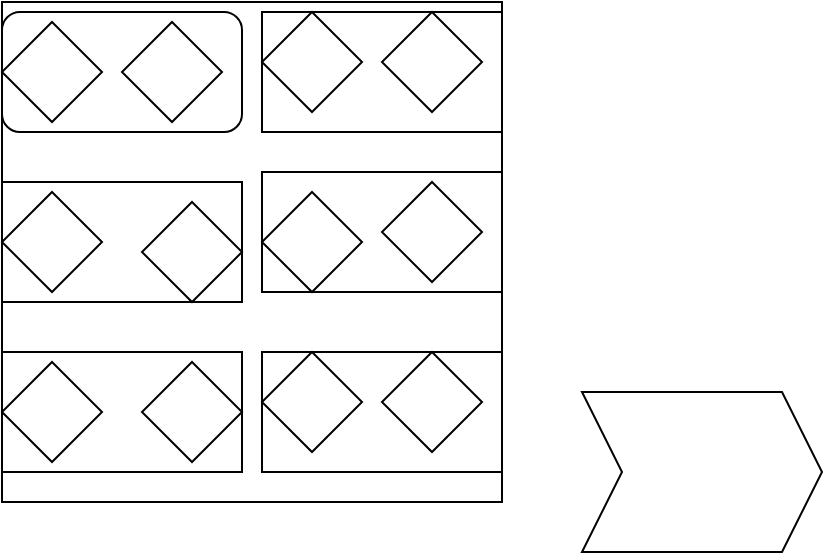 <mxfile>
    <diagram id="7MFBg4RwZc-_fx3xFr9S" name="Page-1">
        <mxGraphModel dx="844" dy="354" grid="1" gridSize="10" guides="1" tooltips="1" connect="1" arrows="1" fold="1" page="1" pageScale="1" pageWidth="1100" pageHeight="850" math="0" shadow="0">
            <root>
                <mxCell id="0"/>
                <mxCell id="1" parent="0"/>
                <mxCell id="2" value="" style="whiteSpace=wrap;html=1;aspect=fixed;" parent="1" vertex="1">
                    <mxGeometry x="110" y="25" width="250" height="250" as="geometry"/>
                </mxCell>
                <mxCell id="3" value="" style="rounded=1;whiteSpace=wrap;html=1;" parent="1" vertex="1">
                    <mxGeometry x="110" y="30" width="120" height="60" as="geometry"/>
                </mxCell>
                <mxCell id="4" value="" style="rounded=0;whiteSpace=wrap;html=1;" parent="1" vertex="1">
                    <mxGeometry x="240" y="30" width="120" height="60" as="geometry"/>
                </mxCell>
                <mxCell id="5" value="" style="rounded=0;whiteSpace=wrap;html=1;" parent="1" vertex="1">
                    <mxGeometry x="110" y="115" width="120" height="60" as="geometry"/>
                </mxCell>
                <mxCell id="6" value="" style="rounded=0;whiteSpace=wrap;html=1;" parent="1" vertex="1">
                    <mxGeometry x="240" y="110" width="120" height="60" as="geometry"/>
                </mxCell>
                <mxCell id="7" value="" style="rounded=0;whiteSpace=wrap;html=1;" parent="1" vertex="1">
                    <mxGeometry x="110" y="200" width="120" height="60" as="geometry"/>
                </mxCell>
                <mxCell id="8" value="" style="rounded=0;whiteSpace=wrap;html=1;" parent="1" vertex="1">
                    <mxGeometry x="240" y="200" width="120" height="60" as="geometry"/>
                </mxCell>
                <mxCell id="9" value="" style="rhombus;whiteSpace=wrap;html=1;" parent="1" vertex="1">
                    <mxGeometry x="110" y="35" width="50" height="50" as="geometry"/>
                </mxCell>
                <mxCell id="10" value="" style="rhombus;whiteSpace=wrap;html=1;" parent="1" vertex="1">
                    <mxGeometry x="170" y="35" width="50" height="50" as="geometry"/>
                </mxCell>
                <mxCell id="11" value="" style="rhombus;whiteSpace=wrap;html=1;" parent="1" vertex="1">
                    <mxGeometry x="240" y="30" width="50" height="50" as="geometry"/>
                </mxCell>
                <mxCell id="12" value="" style="rhombus;whiteSpace=wrap;html=1;" parent="1" vertex="1">
                    <mxGeometry x="300" y="115" width="50" height="50" as="geometry"/>
                </mxCell>
                <mxCell id="13" value="" style="rhombus;whiteSpace=wrap;html=1;" parent="1" vertex="1">
                    <mxGeometry x="240" y="120" width="50" height="50" as="geometry"/>
                </mxCell>
                <mxCell id="14" value="" style="rhombus;whiteSpace=wrap;html=1;" parent="1" vertex="1">
                    <mxGeometry x="180" y="125" width="50" height="50" as="geometry"/>
                </mxCell>
                <mxCell id="15" value="" style="rhombus;whiteSpace=wrap;html=1;" parent="1" vertex="1">
                    <mxGeometry x="110" y="120" width="50" height="50" as="geometry"/>
                </mxCell>
                <mxCell id="16" value="" style="rhombus;whiteSpace=wrap;html=1;" parent="1" vertex="1">
                    <mxGeometry x="300" y="30" width="50" height="50" as="geometry"/>
                </mxCell>
                <mxCell id="17" value="" style="rhombus;whiteSpace=wrap;html=1;" parent="1" vertex="1">
                    <mxGeometry x="300" y="200" width="50" height="50" as="geometry"/>
                </mxCell>
                <mxCell id="18" value="" style="rhombus;whiteSpace=wrap;html=1;" parent="1" vertex="1">
                    <mxGeometry x="240" y="200" width="50" height="50" as="geometry"/>
                </mxCell>
                <mxCell id="19" value="" style="rhombus;whiteSpace=wrap;html=1;" parent="1" vertex="1">
                    <mxGeometry x="180" y="205" width="50" height="50" as="geometry"/>
                </mxCell>
                <mxCell id="20" value="" style="rhombus;whiteSpace=wrap;html=1;" parent="1" vertex="1">
                    <mxGeometry x="110" y="205" width="50" height="50" as="geometry"/>
                </mxCell>
                <mxCell id="22" value="" style="shape=step;perimeter=stepPerimeter;whiteSpace=wrap;html=1;fixedSize=1;" parent="1" vertex="1">
                    <mxGeometry x="400" y="220" width="120" height="80" as="geometry"/>
                </mxCell>
            </root>
        </mxGraphModel>
    </diagram>
    <diagram id="K8_ST8wuEfcmDDu_kg1_" name="Page-2">
        <mxGraphModel dx="1298" dy="545" grid="1" gridSize="10" guides="1" tooltips="1" connect="1" arrows="1" fold="1" page="1" pageScale="1" pageWidth="1100" pageHeight="850" math="0" shadow="0">
            <root>
                <mxCell id="0"/>
                <mxCell id="1" parent="0"/>
                <mxCell id="Jx8IvY4E2qixElgRUIaF-4" value="" style="edgeStyle=none;html=1;" edge="1" parent="1" source="Jx8IvY4E2qixElgRUIaF-1" target="Jx8IvY4E2qixElgRUIaF-3">
                    <mxGeometry relative="1" as="geometry"/>
                </mxCell>
                <mxCell id="Jx8IvY4E2qixElgRUIaF-1" value="" style="shape=datastore;whiteSpace=wrap;html=1;" vertex="1" parent="1">
                    <mxGeometry x="40" y="240" width="60" height="60" as="geometry"/>
                </mxCell>
                <mxCell id="Jx8IvY4E2qixElgRUIaF-6" value="" style="edgeStyle=none;html=1;" edge="1" parent="1" source="Jx8IvY4E2qixElgRUIaF-3" target="Jx8IvY4E2qixElgRUIaF-5">
                    <mxGeometry relative="1" as="geometry"/>
                </mxCell>
                <mxCell id="Jx8IvY4E2qixElgRUIaF-3" value="Users" style="whiteSpace=wrap;html=1;" vertex="1" parent="1">
                    <mxGeometry x="150" y="180" width="70" height="40" as="geometry"/>
                </mxCell>
                <mxCell id="Jx8IvY4E2qixElgRUIaF-9" value="" style="edgeStyle=none;html=1;" edge="1" parent="1" source="Jx8IvY4E2qixElgRUIaF-5" target="Jx8IvY4E2qixElgRUIaF-8">
                    <mxGeometry relative="1" as="geometry"/>
                </mxCell>
                <mxCell id="Jx8IvY4E2qixElgRUIaF-11" value="" style="edgeStyle=none;html=1;" edge="1" parent="1" source="Jx8IvY4E2qixElgRUIaF-5" target="Jx8IvY4E2qixElgRUIaF-10">
                    <mxGeometry relative="1" as="geometry"/>
                </mxCell>
                <mxCell id="Jx8IvY4E2qixElgRUIaF-5" value="Email" style="whiteSpace=wrap;html=1;" vertex="1" parent="1">
                    <mxGeometry x="280" y="120" width="75" height="40" as="geometry"/>
                </mxCell>
                <mxCell id="Jx8IvY4E2qixElgRUIaF-8" value="Credentials" style="whiteSpace=wrap;html=1;" vertex="1" parent="1">
                    <mxGeometry x="440" y="20" width="80" height="40" as="geometry"/>
                </mxCell>
                <mxCell id="Jx8IvY4E2qixElgRUIaF-14" value="" style="edgeStyle=none;html=1;" edge="1" parent="1" source="Jx8IvY4E2qixElgRUIaF-10" target="Jx8IvY4E2qixElgRUIaF-13">
                    <mxGeometry relative="1" as="geometry"/>
                </mxCell>
                <mxCell id="Jx8IvY4E2qixElgRUIaF-10" value="Projects" style="whiteSpace=wrap;html=1;" vertex="1" parent="1">
                    <mxGeometry x="440" y="140" width="90" height="50" as="geometry"/>
                </mxCell>
                <mxCell id="Jx8IvY4E2qixElgRUIaF-16" value="" style="edgeStyle=none;html=1;" edge="1" parent="1" source="Jx8IvY4E2qixElgRUIaF-13" target="Jx8IvY4E2qixElgRUIaF-15">
                    <mxGeometry relative="1" as="geometry"/>
                </mxCell>
                <mxCell id="Jx8IvY4E2qixElgRUIaF-13" value="Name" style="whiteSpace=wrap;html=1;" vertex="1" parent="1">
                    <mxGeometry x="595" y="160" width="85" height="40" as="geometry"/>
                </mxCell>
                <mxCell id="Jx8IvY4E2qixElgRUIaF-15" value="Details" style="whiteSpace=wrap;html=1;" vertex="1" parent="1">
                    <mxGeometry x="742.5" y="180" width="87.5" height="50" as="geometry"/>
                </mxCell>
                <mxCell id="Jx8IvY4E2qixElgRUIaF-17" value="" style="edgeStyle=none;html=1;" edge="1" parent="1" source="Jx8IvY4E2qixElgRUIaF-18" target="Jx8IvY4E2qixElgRUIaF-20">
                    <mxGeometry relative="1" as="geometry"/>
                </mxCell>
                <mxCell id="Jx8IvY4E2qixElgRUIaF-18" value="" style="shape=datastore;whiteSpace=wrap;html=1;" vertex="1" parent="1">
                    <mxGeometry x="40" y="645" width="60" height="60" as="geometry"/>
                </mxCell>
                <mxCell id="Jx8IvY4E2qixElgRUIaF-19" value="" style="edgeStyle=none;html=1;" edge="1" parent="1" source="Jx8IvY4E2qixElgRUIaF-20" target="Jx8IvY4E2qixElgRUIaF-23">
                    <mxGeometry relative="1" as="geometry"/>
                </mxCell>
                <mxCell id="Jx8IvY4E2qixElgRUIaF-20" value="Users" style="whiteSpace=wrap;html=1;" vertex="1" parent="1">
                    <mxGeometry x="150" y="585" width="70" height="40" as="geometry"/>
                </mxCell>
                <mxCell id="Jx8IvY4E2qixElgRUIaF-21" value="" style="edgeStyle=none;html=1;" edge="1" parent="1" source="Jx8IvY4E2qixElgRUIaF-23" target="Jx8IvY4E2qixElgRUIaF-24">
                    <mxGeometry relative="1" as="geometry"/>
                </mxCell>
                <mxCell id="Jx8IvY4E2qixElgRUIaF-22" value="" style="edgeStyle=none;html=1;" edge="1" parent="1" source="Jx8IvY4E2qixElgRUIaF-23" target="Jx8IvY4E2qixElgRUIaF-26">
                    <mxGeometry relative="1" as="geometry"/>
                </mxCell>
                <mxCell id="Jx8IvY4E2qixElgRUIaF-23" value="a@gmail.com" style="whiteSpace=wrap;html=1;" vertex="1" parent="1">
                    <mxGeometry x="280" y="525" width="75" height="40" as="geometry"/>
                </mxCell>
                <mxCell id="Jx8IvY4E2qixElgRUIaF-24" value="name, email" style="whiteSpace=wrap;html=1;" vertex="1" parent="1">
                    <mxGeometry x="440" y="425" width="80" height="40" as="geometry"/>
                </mxCell>
                <mxCell id="Jx8IvY4E2qixElgRUIaF-25" value="" style="edgeStyle=none;html=1;" edge="1" parent="1" source="Jx8IvY4E2qixElgRUIaF-26" target="Jx8IvY4E2qixElgRUIaF-28">
                    <mxGeometry relative="1" as="geometry"/>
                </mxCell>
                <mxCell id="Jx8IvY4E2qixElgRUIaF-33" value="" style="edgeStyle=none;html=1;" edge="1" parent="1" source="Jx8IvY4E2qixElgRUIaF-26" target="Jx8IvY4E2qixElgRUIaF-32">
                    <mxGeometry relative="1" as="geometry"/>
                </mxCell>
                <mxCell id="Jx8IvY4E2qixElgRUIaF-26" value="Projects" style="whiteSpace=wrap;html=1;" vertex="1" parent="1">
                    <mxGeometry x="440" y="545" width="90" height="50" as="geometry"/>
                </mxCell>
                <mxCell id="Jx8IvY4E2qixElgRUIaF-27" value="" style="edgeStyle=none;html=1;" edge="1" parent="1" source="Jx8IvY4E2qixElgRUIaF-28" target="Jx8IvY4E2qixElgRUIaF-29">
                    <mxGeometry relative="1" as="geometry"/>
                </mxCell>
                <mxCell id="Jx8IvY4E2qixElgRUIaF-28" value="floods" style="whiteSpace=wrap;html=1;" vertex="1" parent="1">
                    <mxGeometry x="595" y="565" width="85" height="40" as="geometry"/>
                </mxCell>
                <mxCell id="Jx8IvY4E2qixElgRUIaF-29" value="Details" style="whiteSpace=wrap;html=1;" vertex="1" parent="1">
                    <mxGeometry x="742.5" y="585" width="87.5" height="50" as="geometry"/>
                </mxCell>
                <mxCell id="Jx8IvY4E2qixElgRUIaF-35" value="" style="edgeStyle=none;html=1;" edge="1" parent="1" source="Jx8IvY4E2qixElgRUIaF-32" target="Jx8IvY4E2qixElgRUIaF-34">
                    <mxGeometry relative="1" as="geometry"/>
                </mxCell>
                <mxCell id="Jx8IvY4E2qixElgRUIaF-32" value="Drought" style="whiteSpace=wrap;html=1;" vertex="1" parent="1">
                    <mxGeometry x="530" y="705" width="120" height="60" as="geometry"/>
                </mxCell>
                <mxCell id="Jx8IvY4E2qixElgRUIaF-34" value="Details" style="whiteSpace=wrap;html=1;" vertex="1" parent="1">
                    <mxGeometry x="730" y="705" width="120" height="60" as="geometry"/>
                </mxCell>
            </root>
        </mxGraphModel>
    </diagram>
    <diagram id="fYyiv0efCW7I_cv7mlFo" name="Page-3">
        <mxGraphModel dx="1206" dy="506" grid="1" gridSize="10" guides="1" tooltips="1" connect="1" arrows="1" fold="1" page="1" pageScale="1" pageWidth="1100" pageHeight="850" math="0" shadow="0">
            <root>
                <mxCell id="0"/>
                <mxCell id="1" parent="0"/>
                <mxCell id="UIkB7LRc2GK9lbn_VJFY-1" value="" style="edgeStyle=none;html=1;" edge="1" parent="1" source="UIkB7LRc2GK9lbn_VJFY-2" target="UIkB7LRc2GK9lbn_VJFY-4">
                    <mxGeometry relative="1" as="geometry"/>
                </mxCell>
                <mxCell id="UIkB7LRc2GK9lbn_VJFY-2" value="" style="shape=datastore;whiteSpace=wrap;html=1;" vertex="1" parent="1">
                    <mxGeometry x="60" y="410" width="60" height="60" as="geometry"/>
                </mxCell>
                <mxCell id="UIkB7LRc2GK9lbn_VJFY-3" value="" style="edgeStyle=none;html=1;" edge="1" parent="1" source="UIkB7LRc2GK9lbn_VJFY-4" target="UIkB7LRc2GK9lbn_VJFY-7">
                    <mxGeometry relative="1" as="geometry"/>
                </mxCell>
                <mxCell id="UIkB7LRc2GK9lbn_VJFY-4" value="Users" style="whiteSpace=wrap;html=1;" vertex="1" parent="1">
                    <mxGeometry x="170" y="350" width="70" height="40" as="geometry"/>
                </mxCell>
                <mxCell id="UIkB7LRc2GK9lbn_VJFY-5" value="" style="edgeStyle=none;html=1;" edge="1" parent="1" source="UIkB7LRc2GK9lbn_VJFY-7" target="UIkB7LRc2GK9lbn_VJFY-8">
                    <mxGeometry relative="1" as="geometry"/>
                </mxCell>
                <mxCell id="UIkB7LRc2GK9lbn_VJFY-6" value="" style="edgeStyle=none;html=1;" edge="1" parent="1" source="UIkB7LRc2GK9lbn_VJFY-7" target="UIkB7LRc2GK9lbn_VJFY-11">
                    <mxGeometry relative="1" as="geometry"/>
                </mxCell>
                <mxCell id="UIkB7LRc2GK9lbn_VJFY-21" value="" style="edgeStyle=none;html=1;" edge="1" parent="1" source="UIkB7LRc2GK9lbn_VJFY-7" target="UIkB7LRc2GK9lbn_VJFY-20">
                    <mxGeometry relative="1" as="geometry"/>
                </mxCell>
                <mxCell id="UIkB7LRc2GK9lbn_VJFY-7" value="a@gmail.com" style="whiteSpace=wrap;html=1;" vertex="1" parent="1">
                    <mxGeometry x="300" y="290" width="75" height="40" as="geometry"/>
                </mxCell>
                <mxCell id="UIkB7LRc2GK9lbn_VJFY-8" value="name, email, avatar" style="whiteSpace=wrap;html=1;" vertex="1" parent="1">
                    <mxGeometry x="460" y="190" width="80" height="40" as="geometry"/>
                </mxCell>
                <mxCell id="UIkB7LRc2GK9lbn_VJFY-9" value="" style="edgeStyle=none;html=1;" edge="1" parent="1" source="UIkB7LRc2GK9lbn_VJFY-11" target="UIkB7LRc2GK9lbn_VJFY-13">
                    <mxGeometry relative="1" as="geometry"/>
                </mxCell>
                <mxCell id="UIkB7LRc2GK9lbn_VJFY-10" value="" style="edgeStyle=none;html=1;" edge="1" parent="1" source="UIkB7LRc2GK9lbn_VJFY-11" target="UIkB7LRc2GK9lbn_VJFY-16">
                    <mxGeometry relative="1" as="geometry"/>
                </mxCell>
                <mxCell id="UIkB7LRc2GK9lbn_VJFY-11" value="Projects" style="whiteSpace=wrap;html=1;" vertex="1" parent="1">
                    <mxGeometry x="460" y="310" width="90" height="50" as="geometry"/>
                </mxCell>
                <mxCell id="UIkB7LRc2GK9lbn_VJFY-12" value="" style="edgeStyle=none;html=1;" edge="1" parent="1" source="UIkB7LRc2GK9lbn_VJFY-13" target="UIkB7LRc2GK9lbn_VJFY-14">
                    <mxGeometry relative="1" as="geometry"/>
                </mxCell>
                <mxCell id="UIkB7LRc2GK9lbn_VJFY-28" value="" style="edgeStyle=none;html=1;" edge="1" parent="1" source="UIkB7LRc2GK9lbn_VJFY-13" target="UIkB7LRc2GK9lbn_VJFY-27">
                    <mxGeometry relative="1" as="geometry"/>
                </mxCell>
                <mxCell id="UIkB7LRc2GK9lbn_VJFY-13" value="floods" style="whiteSpace=wrap;html=1;" vertex="1" parent="1">
                    <mxGeometry x="615" y="330" width="85" height="40" as="geometry"/>
                </mxCell>
                <mxCell id="UIkB7LRc2GK9lbn_VJFY-14" value="Details" style="whiteSpace=wrap;html=1;" vertex="1" parent="1">
                    <mxGeometry x="762.5" y="350" width="87.5" height="50" as="geometry"/>
                </mxCell>
                <mxCell id="UIkB7LRc2GK9lbn_VJFY-15" value="" style="edgeStyle=none;html=1;" edge="1" parent="1" source="UIkB7LRc2GK9lbn_VJFY-16" target="UIkB7LRc2GK9lbn_VJFY-17">
                    <mxGeometry relative="1" as="geometry"/>
                </mxCell>
                <mxCell id="UIkB7LRc2GK9lbn_VJFY-26" value="" style="edgeStyle=none;html=1;" edge="1" parent="1" source="UIkB7LRc2GK9lbn_VJFY-16" target="UIkB7LRc2GK9lbn_VJFY-25">
                    <mxGeometry relative="1" as="geometry"/>
                </mxCell>
                <mxCell id="UIkB7LRc2GK9lbn_VJFY-16" value="Drought" style="whiteSpace=wrap;html=1;" vertex="1" parent="1">
                    <mxGeometry x="550" y="470" width="120" height="60" as="geometry"/>
                </mxCell>
                <mxCell id="UIkB7LRc2GK9lbn_VJFY-17" value="Details" style="whiteSpace=wrap;html=1;" vertex="1" parent="1">
                    <mxGeometry x="840" y="440" width="130" height="80" as="geometry"/>
                </mxCell>
                <mxCell id="UIkB7LRc2GK9lbn_VJFY-24" value="" style="edgeStyle=none;html=1;" edge="1" parent="1" source="UIkB7LRc2GK9lbn_VJFY-20" target="UIkB7LRc2GK9lbn_VJFY-23">
                    <mxGeometry relative="1" as="geometry"/>
                </mxCell>
                <mxCell id="UIkB7LRc2GK9lbn_VJFY-20" value="Refs" style="whiteSpace=wrap;html=1;" vertex="1" parent="1">
                    <mxGeometry x="350" y="735" width="120" height="50" as="geometry"/>
                </mxCell>
                <mxCell id="UIkB7LRc2GK9lbn_VJFY-23" value="Details" style="whiteSpace=wrap;html=1;" vertex="1" parent="1">
                    <mxGeometry x="550" y="730" width="120" height="60" as="geometry"/>
                </mxCell>
                <mxCell id="UIkB7LRc2GK9lbn_VJFY-25" value="Members" style="whiteSpace=wrap;html=1;" vertex="1" parent="1">
                    <mxGeometry x="730" y="570" width="120" height="60" as="geometry"/>
                </mxCell>
                <mxCell id="UIkB7LRc2GK9lbn_VJFY-27" value="Members" style="whiteSpace=wrap;html=1;" vertex="1" parent="1">
                    <mxGeometry x="710" y="210" width="120" height="60" as="geometry"/>
                </mxCell>
            </root>
        </mxGraphModel>
    </diagram>
</mxfile>